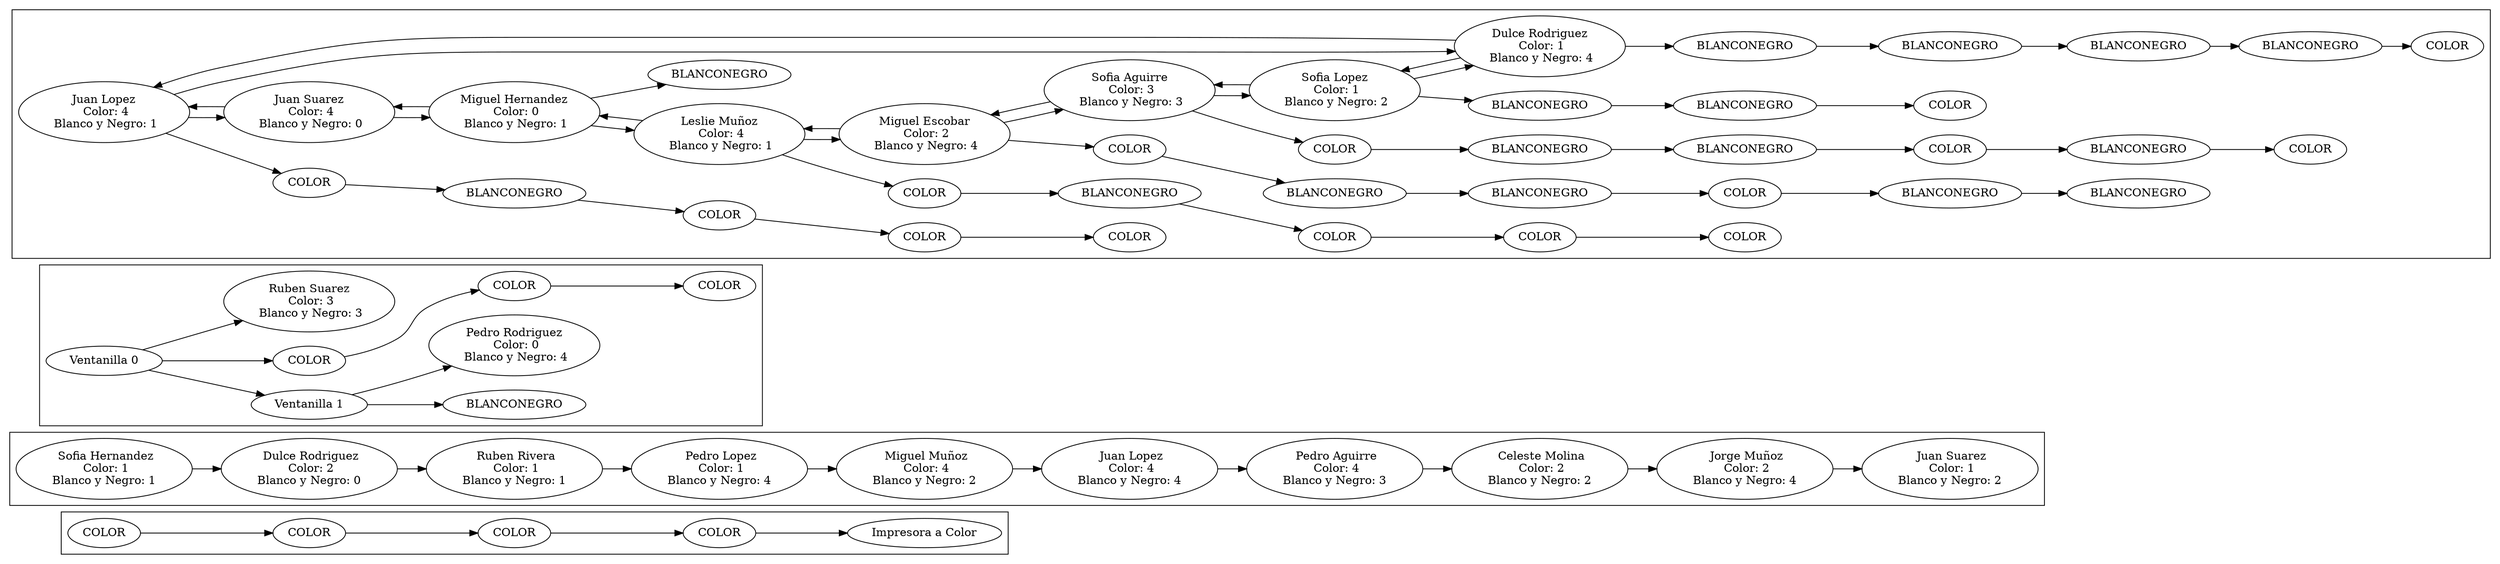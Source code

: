 digraph G{
rankdir=LR;
subgraph clusterPrintBN {
}subgraph clusterPrintColor {
dae2a0db72f480d94dd83fa396d13bf[label="COLOR"];
dae2a0db72f480d94dd83fa396d13bf->ac71c544a5d91afe62c08aff9da;
ac71c544a5d91afe62c08aff9da[label="COLOR"];
ac71c544a5d91afe62c08aff9da->b4d3d86f470e8a520793c4247e33;
b4d3d86f470e8a520793c4247e33[label="COLOR"];
b4d3d86f470e8a520793c4247e33->febc83bab4095923359e89a197fd4;
febc83bab4095923359e89a197fd4[label="COLOR"];
C[label="Impresora a Color"];
febc83bab4095923359e89a197fd4-> C;
}subgraph clusterColaRecepcion {
ba90d1fe8da4d0db96c9c2b16515e96[label=" Sofia Hernandez
 Color: 1
 Blanco y Negro: 1 "];
ba90d1fe8da4d0db96c9c2b16515e96->a8a13cafb45a8ba7c8a77b79e65ab;
a8a13cafb45a8ba7c8a77b79e65ab[label=" Dulce Rodriguez
 Color: 2
 Blanco y Negro: 0 "];
a8a13cafb45a8ba7c8a77b79e65ab->f985cddd4fc19d0f5edd4a96b17b;
f985cddd4fc19d0f5edd4a96b17b[label=" Ruben Rivera
 Color: 1
 Blanco y Negro: 1 "];
f985cddd4fc19d0f5edd4a96b17b->e29afbd14beeaf5638fb590ac7f9;
e29afbd14beeaf5638fb590ac7f9[label=" Pedro Lopez
 Color: 1
 Blanco y Negro: 4 "];
e29afbd14beeaf5638fb590ac7f9->cc2f5760e904d458f3385eb8ce6bf87;
cc2f5760e904d458f3385eb8ce6bf87[label=" Miguel Muñoz
 Color: 4
 Blanco y Negro: 2 "];
cc2f5760e904d458f3385eb8ce6bf87->f48a9f7df93489981a8091bcc2de19e;
f48a9f7df93489981a8091bcc2de19e[label=" Juan Lopez
 Color: 4
 Blanco y Negro: 4 "];
f48a9f7df93489981a8091bcc2de19e->fdb58bc9270451facdd7b84ad15e9fc;
fdb58bc9270451facdd7b84ad15e9fc[label=" Pedro Aguirre
 Color: 4
 Blanco y Negro: 3 "];
fdb58bc9270451facdd7b84ad15e9fc->df02b7d4fbfbbd8eedc7679a690;
df02b7d4fbfbbd8eedc7679a690[label=" Celeste Molina
 Color: 2
 Blanco y Negro: 2 "];
df02b7d4fbfbbd8eedc7679a690->e611b77fde4d38b5cd74b025fb5b66;
e611b77fde4d38b5cd74b025fb5b66[label=" Jorge Muñoz
 Color: 2
 Blanco y Negro: 4 "];
e611b77fde4d38b5cd74b025fb5b66->fb4c4a846c8adc8ea2848c78d6e;
fb4c4a846c8adc8ea2848c78d6e[label=" Juan Suarez
 Color: 1
 Blanco y Negro: 2 "];
}subgraph clusterListaVentanillas {
a5e4776df4e0eba35b2f3770b75e5[label=" Ventanilla 0 "];
a5e4776df4e0eba35b2f3770b75e5->dddfe16c47848f6e4a33fe257f81;
a5e4776df4e0eba35b2f3770b75e5->c7239284bd380d80c94b408564f;
c7239284bd380d80c94b408564f[label="COLOR"];
c7239284bd380d80c94b408564f->a34b27baf2447aa7df1c408a20e354;
a34b27baf2447aa7df1c408a20e354[label="COLOR"];
a34b27baf2447aa7df1c408a20e354->ddbacd69004b21a4775aff9757f4b9;
ddbacd69004b21a4775aff9757f4b9[label="COLOR"];
f101eb1324f24851ed6032cfe8d27[label="Ruben Suarez
 Color: 3
 Blanco y Negro: 3"];
a5e4776df4e0eba35b2f3770b75e5->f101eb1324f24851ed6032cfe8d27;
dddfe16c47848f6e4a33fe257f81[label=" Ventanilla 1 "];
dddfe16c47848f6e4a33fe257f81->ae0ddf4cde43babce27af3ade8b9af;
ae0ddf4cde43babce27af3ade8b9af[label="BLANCONEGRO"];
f26ba01147d40a28d752560327ad053[label="Pedro Rodriguez
 Color: 0
 Blanco y Negro: 4"];
dddfe16c47848f6e4a33fe257f81->f26ba01147d40a28d752560327ad053;
}subgraph clusterListaEspera {
bbe76a350b744dd8e06d8bccb9c338e->cb018847a1544619620fcece3e547e7;
cb018847a1544619620fcece3e547e7[label="COLOR"];
cb018847a1544619620fcece3e547e7->bc369490cb69bf40836eec080;
bc369490cb69bf40836eec080[label="BLANCONEGRO"];
bc369490cb69bf40836eec080->ba1320573477e9222012a6233e39e;
ba1320573477e9222012a6233e39e[label="COLOR"];
ba1320573477e9222012a6233e39e->ccdf37fe547f4b4c737e06206fd82;
ccdf37fe547f4b4c737e06206fd82[label="COLOR"];
ccdf37fe547f4b4c737e06206fd82->fae93877472dbcfb00c7f4e9e004;
fae93877472dbcfb00c7f4e9e004[label="COLOR"];
bbe76a350b744dd8e06d8bccb9c338e[label="Juan Lopez
 Color: 4
 Blanco y Negro: 1"];
bbe76a350b744dd8e06d8bccb9c338e->be6caf77f143a488ad688893587822;
bbe76a350b744dd8e06d8bccb9c338e->c43b15949b0ad047655e6624219;
c43b15949b0ad047655e6624219->b7e1a0ecfb14a1988c9f20ab4c8a63e;
b7e1a0ecfb14a1988c9f20ab4c8a63e[label="BLANCONEGRO"];
b7e1a0ecfb14a1988c9f20ab4c8a63e->cf79d5c6444be89bce7083b3f6c29;
cf79d5c6444be89bce7083b3f6c29[label="BLANCONEGRO"];
cf79d5c6444be89bce7083b3f6c29->ed132614bc98bcf192cc20bcf4d;
ed132614bc98bcf192cc20bcf4d[label="BLANCONEGRO"];
ed132614bc98bcf192cc20bcf4d->faa68ef124e40acdceb9517214fef;
faa68ef124e40acdceb9517214fef[label="BLANCONEGRO"];
faa68ef124e40acdceb9517214fef->c224059d1147478b5bb2f554b0b7d0;
c224059d1147478b5bb2f554b0b7d0[label="COLOR"];
c43b15949b0ad047655e6624219[label="Dulce Rodriguez
 Color: 1
 Blanco y Negro: 4"];
c43b15949b0ad047655e6624219->bbe76a350b744dd8e06d8bccb9c338e;
c43b15949b0ad047655e6624219->c57e4e8024db0be67104ea5f0045a;
c57e4e8024db0be67104ea5f0045a->ced08dd4f402eb62e5dfb8db45480;
ced08dd4f402eb62e5dfb8db45480[label="BLANCONEGRO"];
ced08dd4f402eb62e5dfb8db45480->b6dec7bbb4657b01c9e84b0b08471;
b6dec7bbb4657b01c9e84b0b08471[label="BLANCONEGRO"];
b6dec7bbb4657b01c9e84b0b08471->ad14672dc04b0481e635af383ac8be;
ad14672dc04b0481e635af383ac8be[label="COLOR"];
c57e4e8024db0be67104ea5f0045a[label="Sofia Lopez
 Color: 1
 Blanco y Negro: 2"];
c57e4e8024db0be67104ea5f0045a->c43b15949b0ad047655e6624219;
c57e4e8024db0be67104ea5f0045a->c0975f274140638961228f62a29e69;
c0975f274140638961228f62a29e69->dbd51cb54f25a572b4bc6ea7d82e;
dbd51cb54f25a572b4bc6ea7d82e[label="COLOR"];
dbd51cb54f25a572b4bc6ea7d82e->d6c676d18d04fe9886a6833ca0eef9c;
d6c676d18d04fe9886a6833ca0eef9c[label="BLANCONEGRO"];
d6c676d18d04fe9886a6833ca0eef9c->ab541d188fe472ea593cca22a142ec5;
ab541d188fe472ea593cca22a142ec5[label="BLANCONEGRO"];
ab541d188fe472ea593cca22a142ec5->a630ff228c47fcbc9e29f15d00ed10;
a630ff228c47fcbc9e29f15d00ed10[label="COLOR"];
a630ff228c47fcbc9e29f15d00ed10->ab11f084122a7f7b3a1dd60563f;
ab11f084122a7f7b3a1dd60563f[label="BLANCONEGRO"];
ab11f084122a7f7b3a1dd60563f->fe8ac9c0646819b042e64bf5e88fd;
fe8ac9c0646819b042e64bf5e88fd[label="COLOR"];
c0975f274140638961228f62a29e69[label="Sofia Aguirre
 Color: 3
 Blanco y Negro: 3"];
c0975f274140638961228f62a29e69->c57e4e8024db0be67104ea5f0045a;
c0975f274140638961228f62a29e69->ec12efcc542449488c7d7d81fdc28;
ec12efcc542449488c7d7d81fdc28->abc533f344742298fa8c78d056c6ce7;
abc533f344742298fa8c78d056c6ce7[label="COLOR"];
abc533f344742298fa8c78d056c6ce7->da6c915a46dea0115f3dde093e2e;
da6c915a46dea0115f3dde093e2e[label="BLANCONEGRO"];
da6c915a46dea0115f3dde093e2e->fccff69737f416695e0ac63e86c9475;
fccff69737f416695e0ac63e86c9475[label="BLANCONEGRO"];
fccff69737f416695e0ac63e86c9475->a2a7bf3f945e0a216117c591b9541;
a2a7bf3f945e0a216117c591b9541[label="COLOR"];
a2a7bf3f945e0a216117c591b9541->bbd2c009ec04aedbba459e6e2e7a01e;
bbd2c009ec04aedbba459e6e2e7a01e[label="BLANCONEGRO"];
bbd2c009ec04aedbba459e6e2e7a01e->cd9881e8864e069bd08eceba6b7244;
cd9881e8864e069bd08eceba6b7244[label="BLANCONEGRO"];
ec12efcc542449488c7d7d81fdc28[label="Miguel Escobar
 Color: 2
 Blanco y Negro: 4"];
ec12efcc542449488c7d7d81fdc28->c0975f274140638961228f62a29e69;
ec12efcc542449488c7d7d81fdc28->be52a3b05c4a61b4bc19e816323f7a;
be52a3b05c4a61b4bc19e816323f7a->ddec6526d604e759e492c090ddd08c6;
ddec6526d604e759e492c090ddd08c6[label="COLOR"];
ddec6526d604e759e492c090ddd08c6->d6ce07315164f7ab9d8027069b8fea2;
d6ce07315164f7ab9d8027069b8fea2[label="BLANCONEGRO"];
d6ce07315164f7ab9d8027069b8fea2->f43a3b8178b4014b13fa370a56b8c84;
f43a3b8178b4014b13fa370a56b8c84[label="COLOR"];
f43a3b8178b4014b13fa370a56b8c84->ff36dd1c56044f08ebc9012dca9f02c;
ff36dd1c56044f08ebc9012dca9f02c[label="COLOR"];
ff36dd1c56044f08ebc9012dca9f02c->df20cb28fd74e79a13c27a78ce65bf8;
df20cb28fd74e79a13c27a78ce65bf8[label="COLOR"];
be52a3b05c4a61b4bc19e816323f7a[label="Leslie Muñoz
 Color: 4
 Blanco y Negro: 1"];
be52a3b05c4a61b4bc19e816323f7a->ec12efcc542449488c7d7d81fdc28;
be52a3b05c4a61b4bc19e816323f7a->f1b07b6574709887bde81212c7bb0;
f1b07b6574709887bde81212c7bb0->e6d1a0170934d85a10ed080c6c79074;
e6d1a0170934d85a10ed080c6c79074[label="BLANCONEGRO"];
f1b07b6574709887bde81212c7bb0[label="Miguel Hernandez
 Color: 0
 Blanco y Negro: 1"];
f1b07b6574709887bde81212c7bb0->be52a3b05c4a61b4bc19e816323f7a;
f1b07b6574709887bde81212c7bb0->be6caf77f143a488ad688893587822;
be6caf77f143a488ad688893587822[label="Juan Suarez
 Color: 4
 Blanco y Negro: 0"];
be6caf77f143a488ad688893587822->f1b07b6574709887bde81212c7bb0;
be6caf77f143a488ad688893587822->bbe76a350b744dd8e06d8bccb9c338e;
}subgraph clusterListaAtendidos {
}}